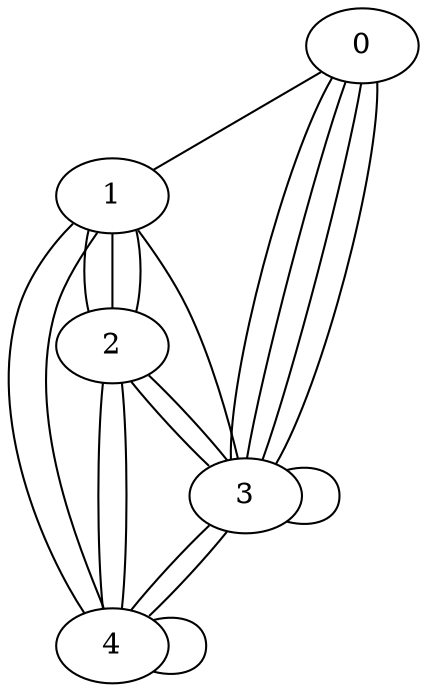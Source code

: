 graph graphname {0;1;3;2;4;0--1; 0--3; 0--3; 0--3; 0--3; 1--2; 1--2; 1--2; 1--3; 1--4; 1--4; 2--3; 2--3; 2--4; 2--4; 3--3; 3--4; 3--4; 4--4; }